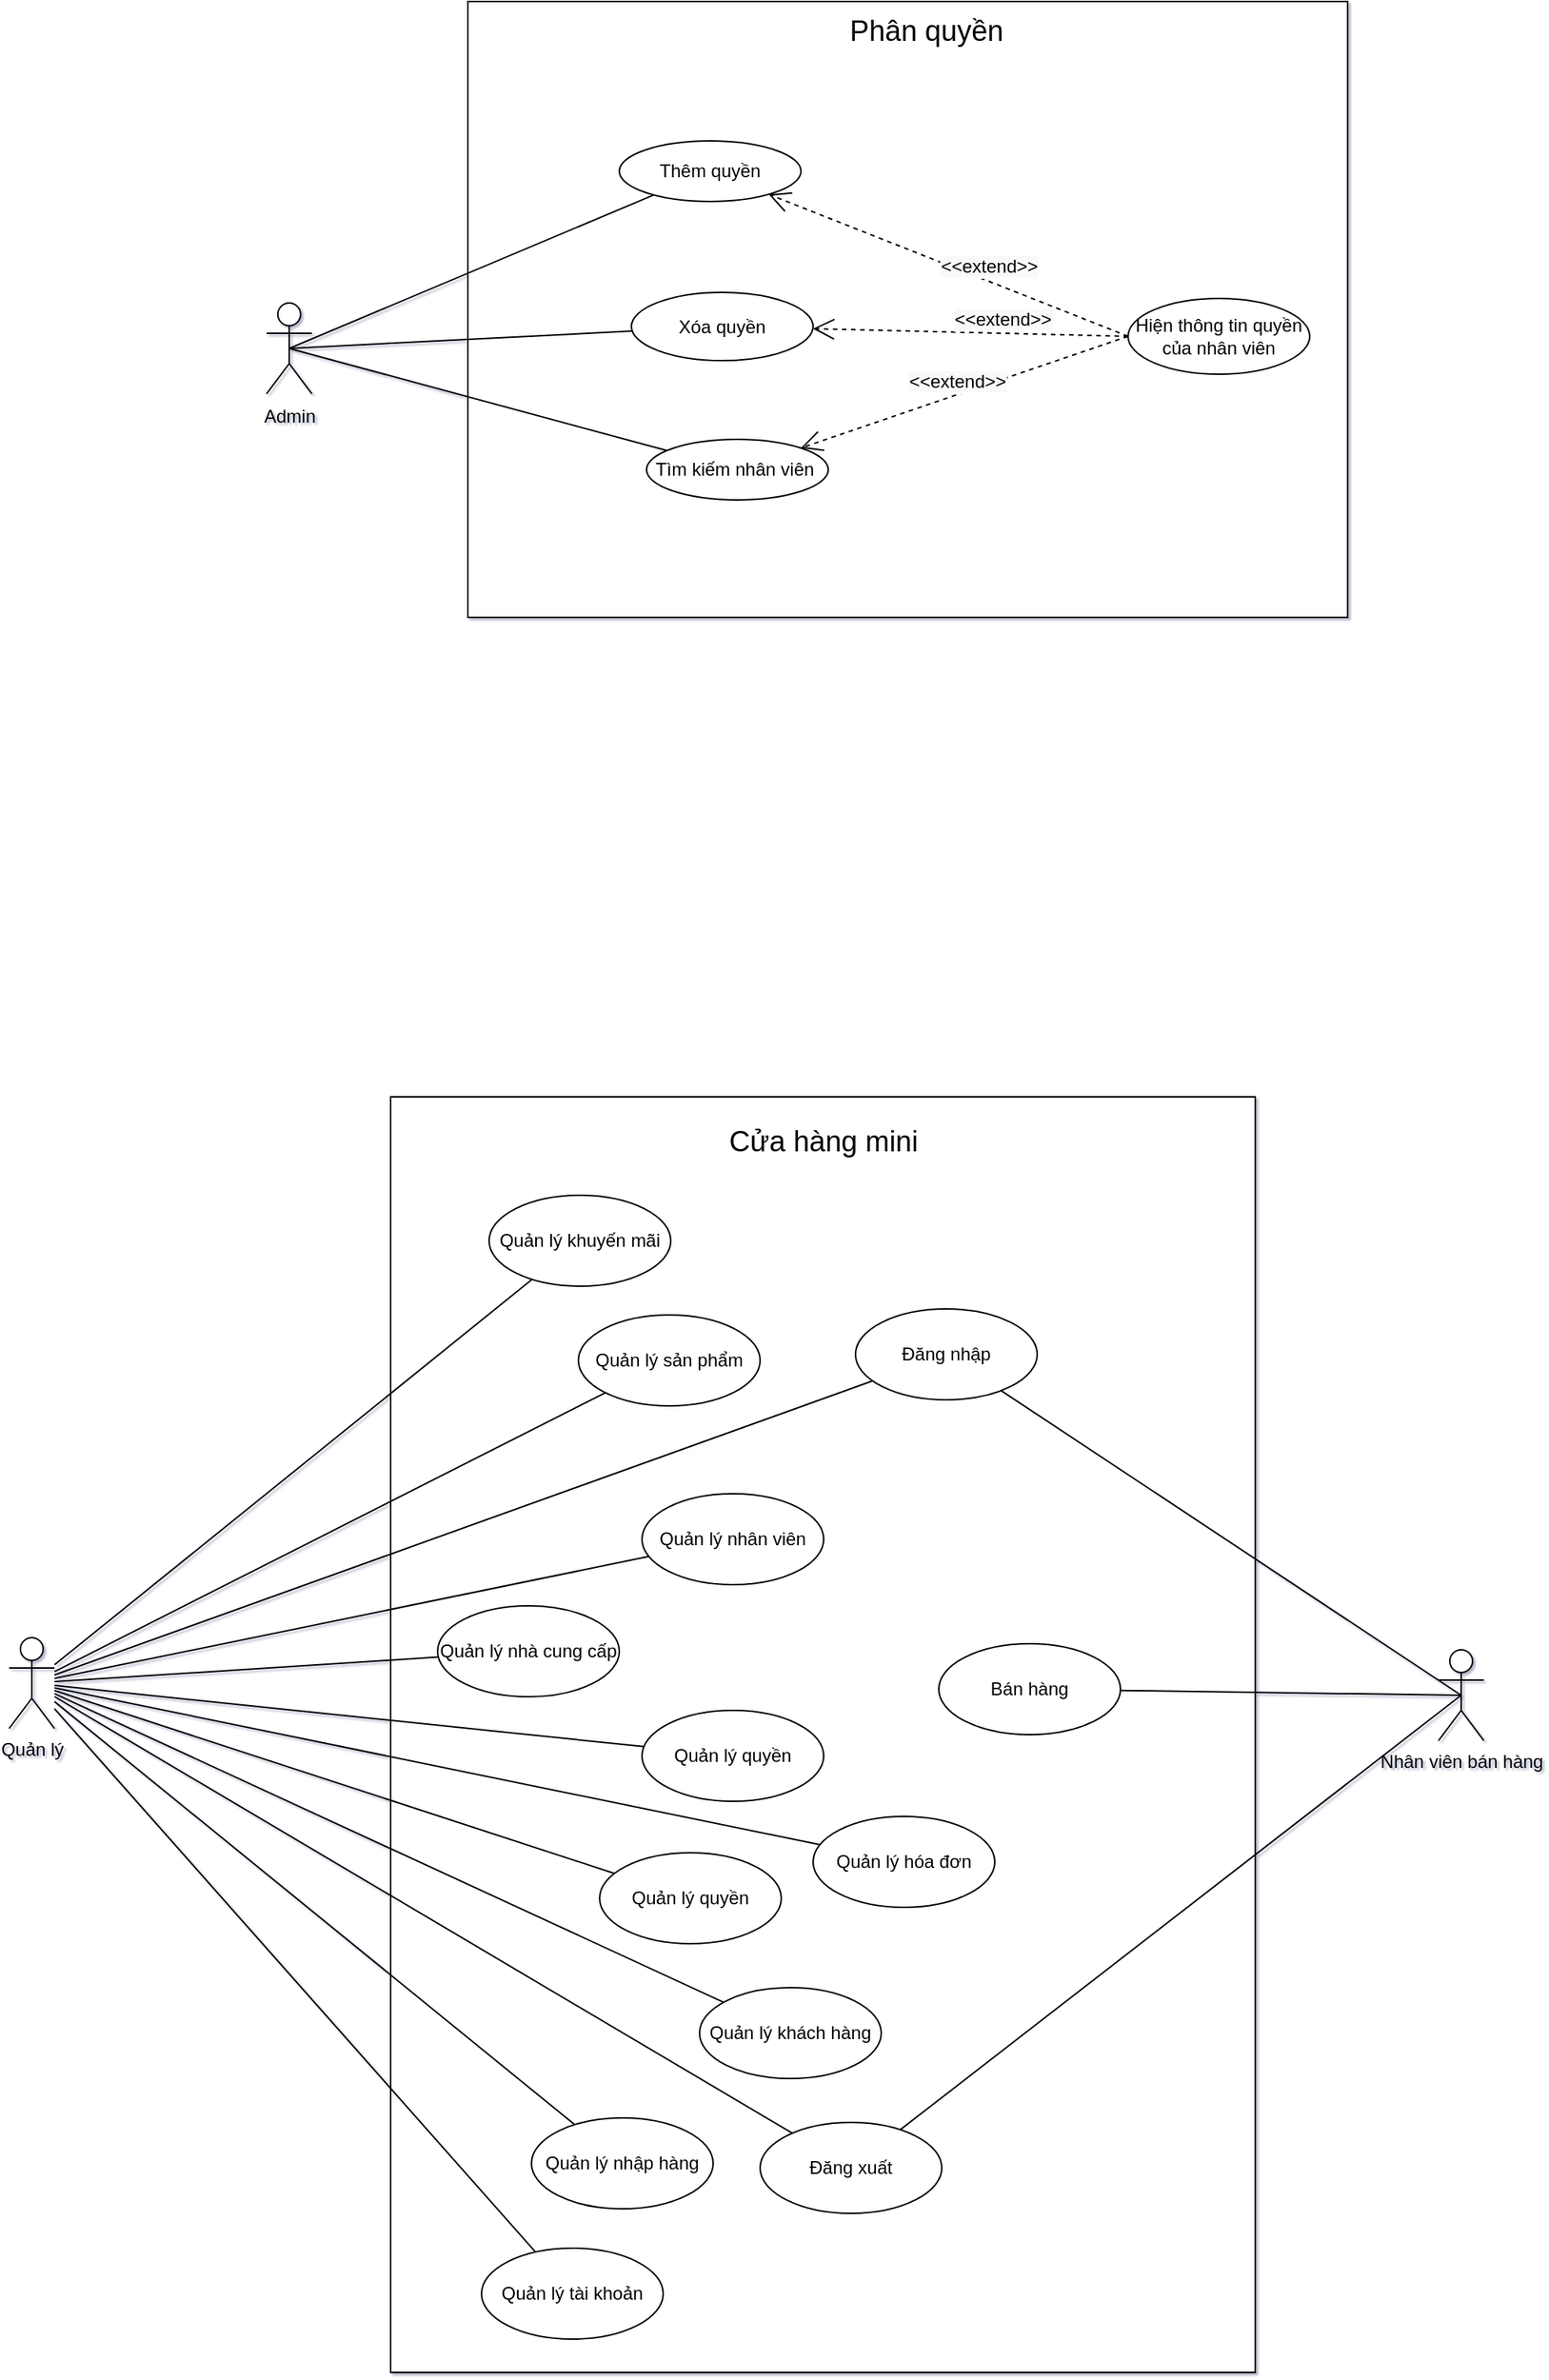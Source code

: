 <mxfile version="16.0.0" type="device"><diagram id="MllhTZW0DtR9NGBqVn_Q" name="Page-1"><mxGraphModel dx="1598" dy="855" grid="0" gridSize="10" guides="1" tooltips="1" connect="1" arrows="1" fold="1" page="0" pageScale="1" pageWidth="850" pageHeight="1100" background="#ffffff" math="0" shadow="1"><root><mxCell id="0"/><mxCell id="1" parent="0"/><mxCell id="4qs-Mr0hObbVekRPNDXX-34" value="" style="rounded=0;whiteSpace=wrap;html=1;" vertex="1" parent="1"><mxGeometry x="318" y="824" width="571" height="842" as="geometry"/></mxCell><mxCell id="-SbabApVQEK_wg_WFvru-2" value="" style="rounded=0;whiteSpace=wrap;html=1;" parent="1" vertex="1"><mxGeometry x="369" y="101" width="581" height="406.5" as="geometry"/></mxCell><mxCell id="-SbabApVQEK_wg_WFvru-3" value="" style="shape=umlActor;verticalLabelPosition=bottom;verticalAlign=top;html=1;outlineConnect=0;rounded=0;" parent="1" vertex="1"><mxGeometry x="236" y="300" width="30" height="60" as="geometry"/></mxCell><mxCell id="-SbabApVQEK_wg_WFvru-4" value="" style="endArrow=none;html=1;exitX=0.5;exitY=0.5;exitDx=0;exitDy=0;exitPerimeter=0;" parent="1" source="-SbabApVQEK_wg_WFvru-3" target="-SbabApVQEK_wg_WFvru-6" edge="1"><mxGeometry width="50" height="50" relative="1" as="geometry"><mxPoint x="60" y="270" as="sourcePoint"/><mxPoint x="414" y="320" as="targetPoint"/></mxGeometry></mxCell><mxCell id="-SbabApVQEK_wg_WFvru-6" value="Thêm quyền" style="ellipse;whiteSpace=wrap;html=1;" parent="1" vertex="1"><mxGeometry x="469" y="193" width="120" height="40" as="geometry"/></mxCell><mxCell id="-SbabApVQEK_wg_WFvru-7" value="Xóa quyền" style="ellipse;whiteSpace=wrap;html=1;" parent="1" vertex="1"><mxGeometry x="477" y="293" width="120" height="45" as="geometry"/></mxCell><mxCell id="-SbabApVQEK_wg_WFvru-15" value="Tìm kiếm nhân viên&amp;nbsp;" style="ellipse;whiteSpace=wrap;html=1;" parent="1" vertex="1"><mxGeometry x="487" y="390" width="120" height="40" as="geometry"/></mxCell><mxCell id="-SbabApVQEK_wg_WFvru-16" value="Hiện thông tin quyền của nhân viên" style="ellipse;whiteSpace=wrap;html=1;" parent="1" vertex="1"><mxGeometry x="805" y="297" width="120" height="50" as="geometry"/></mxCell><mxCell id="-SbabApVQEK_wg_WFvru-17" value="Phân quyền" style="text;html=1;strokeColor=none;fillColor=none;align=center;verticalAlign=middle;whiteSpace=wrap;rounded=0;fontSize=19;" parent="1" vertex="1"><mxGeometry x="562" y="106" width="220" height="30" as="geometry"/></mxCell><mxCell id="-SbabApVQEK_wg_WFvru-22" value="Admin" style="text;html=1;align=center;verticalAlign=middle;resizable=0;points=[];autosize=1;strokeColor=none;fillColor=none;fontSize=12;" parent="1" vertex="1"><mxGeometry x="221" y="360" width="60" height="30" as="geometry"/></mxCell><mxCell id="-SbabApVQEK_wg_WFvru-24" value="&lt;span style=&quot;font-size: 12px; background-color: rgb(248, 249, 250);&quot;&gt;&amp;lt;&amp;lt;extend&amp;gt;&amp;gt;&lt;/span&gt;" style="endArrow=open;endSize=12;dashed=1;html=1;rounded=0;strokeColor=#000000;exitX=0;exitY=0.5;exitDx=0;exitDy=0;" parent="1" source="-SbabApVQEK_wg_WFvru-16" target="-SbabApVQEK_wg_WFvru-7" edge="1"><mxGeometry x="-0.197" y="-9" width="160" relative="1" as="geometry"><mxPoint x="490" y="400" as="sourcePoint"/><mxPoint x="476.074" y="339.408" as="targetPoint"/><mxPoint as="offset"/></mxGeometry></mxCell><mxCell id="4qs-Mr0hObbVekRPNDXX-1" value="Quản lý" style="shape=umlActor;verticalLabelPosition=bottom;verticalAlign=top;html=1;outlineConnect=0;" vertex="1" parent="1"><mxGeometry x="66" y="1181" width="30" height="60" as="geometry"/></mxCell><mxCell id="4qs-Mr0hObbVekRPNDXX-2" value="Nhân viên bán hàng" style="shape=umlActor;verticalLabelPosition=bottom;verticalAlign=top;html=1;outlineConnect=0;" vertex="1" parent="1"><mxGeometry x="1010" y="1189" width="30" height="60" as="geometry"/></mxCell><mxCell id="4qs-Mr0hObbVekRPNDXX-3" value="Đăng nhập" style="ellipse;whiteSpace=wrap;html=1;verticalAlign=middle;" vertex="1" parent="1"><mxGeometry x="625" y="964" width="120" height="60" as="geometry"/></mxCell><mxCell id="4qs-Mr0hObbVekRPNDXX-5" value="" style="endArrow=none;html=1;rounded=0;" edge="1" parent="1" source="4qs-Mr0hObbVekRPNDXX-1" target="4qs-Mr0hObbVekRPNDXX-3"><mxGeometry width="50" height="50" relative="1" as="geometry"><mxPoint x="512" y="818" as="sourcePoint"/><mxPoint x="562" y="768" as="targetPoint"/></mxGeometry></mxCell><mxCell id="4qs-Mr0hObbVekRPNDXX-6" value="Quản lý hóa đơn" style="ellipse;whiteSpace=wrap;html=1;verticalAlign=middle;" vertex="1" parent="1"><mxGeometry x="597" y="1299" width="120" height="60" as="geometry"/></mxCell><mxCell id="4qs-Mr0hObbVekRPNDXX-7" value="Bán hàng" style="ellipse;whiteSpace=wrap;html=1;verticalAlign=middle;" vertex="1" parent="1"><mxGeometry x="680" y="1185" width="120" height="60" as="geometry"/></mxCell><mxCell id="4qs-Mr0hObbVekRPNDXX-8" value="Quản lý khuyến mãi" style="ellipse;whiteSpace=wrap;html=1;verticalAlign=middle;" vertex="1" parent="1"><mxGeometry x="383" y="889" width="120" height="60" as="geometry"/></mxCell><mxCell id="4qs-Mr0hObbVekRPNDXX-9" value="Quản lý nhân viên" style="ellipse;whiteSpace=wrap;html=1;verticalAlign=middle;" vertex="1" parent="1"><mxGeometry x="484" y="1086" width="120" height="60" as="geometry"/></mxCell><mxCell id="4qs-Mr0hObbVekRPNDXX-10" value="Quản lý nhập hàng" style="ellipse;whiteSpace=wrap;html=1;verticalAlign=middle;" vertex="1" parent="1"><mxGeometry x="411" y="1498" width="120" height="60" as="geometry"/></mxCell><mxCell id="4qs-Mr0hObbVekRPNDXX-11" value="Quản lý nhà cung cấp" style="ellipse;whiteSpace=wrap;html=1;verticalAlign=middle;" vertex="1" parent="1"><mxGeometry x="349" y="1160" width="120" height="60" as="geometry"/></mxCell><mxCell id="4qs-Mr0hObbVekRPNDXX-12" value="Quản lý sản phẩm" style="ellipse;whiteSpace=wrap;html=1;verticalAlign=middle;" vertex="1" parent="1"><mxGeometry x="442" y="968" width="120" height="60" as="geometry"/></mxCell><mxCell id="4qs-Mr0hObbVekRPNDXX-13" value="Đăng xuất" style="ellipse;whiteSpace=wrap;html=1;verticalAlign=middle;" vertex="1" parent="1"><mxGeometry x="562" y="1501" width="120" height="60" as="geometry"/></mxCell><mxCell id="4qs-Mr0hObbVekRPNDXX-14" value="Quản lý tài khoản" style="ellipse;whiteSpace=wrap;html=1;verticalAlign=middle;" vertex="1" parent="1"><mxGeometry x="378" y="1584" width="120" height="60" as="geometry"/></mxCell><mxCell id="4qs-Mr0hObbVekRPNDXX-15" value="Quản lý khách hàng" style="ellipse;whiteSpace=wrap;html=1;verticalAlign=middle;" vertex="1" parent="1"><mxGeometry x="522" y="1412" width="120" height="60" as="geometry"/></mxCell><mxCell id="4qs-Mr0hObbVekRPNDXX-16" value="Quản lý quyền" style="ellipse;whiteSpace=wrap;html=1;verticalAlign=middle;" vertex="1" parent="1"><mxGeometry x="484" y="1229" width="120" height="60" as="geometry"/></mxCell><mxCell id="4qs-Mr0hObbVekRPNDXX-17" value="Quản lý quyền" style="ellipse;whiteSpace=wrap;html=1;verticalAlign=middle;" vertex="1" parent="1"><mxGeometry x="456" y="1323" width="120" height="60" as="geometry"/></mxCell><mxCell id="4qs-Mr0hObbVekRPNDXX-18" value="" style="endArrow=none;html=1;rounded=0;" edge="1" parent="1" source="4qs-Mr0hObbVekRPNDXX-1" target="4qs-Mr0hObbVekRPNDXX-8"><mxGeometry width="50" height="50" relative="1" as="geometry"><mxPoint x="152" y="967" as="sourcePoint"/><mxPoint x="553.907" y="779.206" as="targetPoint"/></mxGeometry></mxCell><mxCell id="4qs-Mr0hObbVekRPNDXX-19" value="" style="endArrow=none;html=1;rounded=0;" edge="1" parent="1" source="4qs-Mr0hObbVekRPNDXX-1" target="4qs-Mr0hObbVekRPNDXX-11"><mxGeometry width="50" height="50" relative="1" as="geometry"><mxPoint x="177" y="941.496" as="sourcePoint"/><mxPoint x="412.179" y="917.917" as="targetPoint"/></mxGeometry></mxCell><mxCell id="4qs-Mr0hObbVekRPNDXX-20" value="" style="endArrow=none;html=1;rounded=0;" edge="1" parent="1" source="4qs-Mr0hObbVekRPNDXX-1" target="4qs-Mr0hObbVekRPNDXX-6"><mxGeometry width="50" height="50" relative="1" as="geometry"><mxPoint x="421" y="953" as="sourcePoint"/><mxPoint x="420.171" y="1024.059" as="targetPoint"/></mxGeometry></mxCell><mxCell id="4qs-Mr0hObbVekRPNDXX-21" value="" style="endArrow=none;html=1;rounded=0;" edge="1" parent="1" source="4qs-Mr0hObbVekRPNDXX-1" target="4qs-Mr0hObbVekRPNDXX-16"><mxGeometry width="50" height="50" relative="1" as="geometry"><mxPoint x="187" y="957.71" as="sourcePoint"/><mxPoint x="430.171" y="1034.059" as="targetPoint"/></mxGeometry></mxCell><mxCell id="4qs-Mr0hObbVekRPNDXX-22" value="" style="endArrow=none;html=1;rounded=0;" edge="1" parent="1" source="4qs-Mr0hObbVekRPNDXX-1" target="4qs-Mr0hObbVekRPNDXX-17"><mxGeometry width="50" height="50" relative="1" as="geometry"><mxPoint x="197" y="967.71" as="sourcePoint"/><mxPoint x="440.171" y="1044.059" as="targetPoint"/></mxGeometry></mxCell><mxCell id="4qs-Mr0hObbVekRPNDXX-23" value="" style="endArrow=none;html=1;rounded=0;" edge="1" parent="1" source="4qs-Mr0hObbVekRPNDXX-1" target="4qs-Mr0hObbVekRPNDXX-9"><mxGeometry width="50" height="50" relative="1" as="geometry"><mxPoint x="207" y="977.71" as="sourcePoint"/><mxPoint x="450.171" y="1054.059" as="targetPoint"/></mxGeometry></mxCell><mxCell id="4qs-Mr0hObbVekRPNDXX-24" value="" style="endArrow=none;html=1;rounded=0;" edge="1" parent="1" source="4qs-Mr0hObbVekRPNDXX-1" target="4qs-Mr0hObbVekRPNDXX-10"><mxGeometry width="50" height="50" relative="1" as="geometry"><mxPoint x="217" y="987.71" as="sourcePoint"/><mxPoint x="460.171" y="1064.059" as="targetPoint"/></mxGeometry></mxCell><mxCell id="4qs-Mr0hObbVekRPNDXX-25" value="" style="endArrow=none;html=1;rounded=0;" edge="1" parent="1" source="4qs-Mr0hObbVekRPNDXX-1" target="4qs-Mr0hObbVekRPNDXX-14"><mxGeometry width="50" height="50" relative="1" as="geometry"><mxPoint x="227" y="997.71" as="sourcePoint"/><mxPoint x="470.171" y="1074.059" as="targetPoint"/></mxGeometry></mxCell><mxCell id="4qs-Mr0hObbVekRPNDXX-26" value="" style="endArrow=none;html=1;rounded=0;" edge="1" parent="1" source="4qs-Mr0hObbVekRPNDXX-1" target="4qs-Mr0hObbVekRPNDXX-15"><mxGeometry width="50" height="50" relative="1" as="geometry"><mxPoint x="237" y="1007.71" as="sourcePoint"/><mxPoint x="480.171" y="1084.059" as="targetPoint"/></mxGeometry></mxCell><mxCell id="4qs-Mr0hObbVekRPNDXX-27" value="" style="endArrow=none;html=1;rounded=0;" edge="1" parent="1" source="4qs-Mr0hObbVekRPNDXX-1" target="4qs-Mr0hObbVekRPNDXX-12"><mxGeometry width="50" height="50" relative="1" as="geometry"><mxPoint x="177" y="947.294" as="sourcePoint"/><mxPoint x="871.829" y="1146.183" as="targetPoint"/></mxGeometry></mxCell><mxCell id="4qs-Mr0hObbVekRPNDXX-28" value="" style="endArrow=none;html=1;rounded=0;" edge="1" parent="1" source="4qs-Mr0hObbVekRPNDXX-1" target="4qs-Mr0hObbVekRPNDXX-13"><mxGeometry width="50" height="50" relative="1" as="geometry"><mxPoint x="11" y="1044" as="sourcePoint"/><mxPoint x="451.917" y="1309.106" as="targetPoint"/></mxGeometry></mxCell><mxCell id="4qs-Mr0hObbVekRPNDXX-29" value="" style="endArrow=none;html=1;rounded=0;exitX=0.5;exitY=0.5;exitDx=0;exitDy=0;exitPerimeter=0;" edge="1" parent="1" source="4qs-Mr0hObbVekRPNDXX-2" target="4qs-Mr0hObbVekRPNDXX-7"><mxGeometry width="50" height="50" relative="1" as="geometry"><mxPoint x="1057" y="1218" as="sourcePoint"/><mxPoint x="604.748" y="1069.813" as="targetPoint"/></mxGeometry></mxCell><mxCell id="4qs-Mr0hObbVekRPNDXX-31" value="" style="endArrow=none;html=1;rounded=0;exitX=0.5;exitY=0.5;exitDx=0;exitDy=0;exitPerimeter=0;" edge="1" parent="1" source="4qs-Mr0hObbVekRPNDXX-2" target="4qs-Mr0hObbVekRPNDXX-13"><mxGeometry width="50" height="50" relative="1" as="geometry"><mxPoint x="1227" y="1391" as="sourcePoint"/><mxPoint x="902.971" y="1229.067" as="targetPoint"/></mxGeometry></mxCell><mxCell id="4qs-Mr0hObbVekRPNDXX-32" value="" style="endArrow=none;html=1;rounded=0;exitX=0.5;exitY=0.5;exitDx=0;exitDy=0;exitPerimeter=0;" edge="1" parent="1" source="4qs-Mr0hObbVekRPNDXX-2" target="4qs-Mr0hObbVekRPNDXX-3"><mxGeometry width="50" height="50" relative="1" as="geometry"><mxPoint x="1258" y="1153" as="sourcePoint"/><mxPoint x="902.971" y="1229.067" as="targetPoint"/></mxGeometry></mxCell><mxCell id="4qs-Mr0hObbVekRPNDXX-36" value="" style="endArrow=none;html=1;exitX=0.5;exitY=0.5;exitDx=0;exitDy=0;exitPerimeter=0;" edge="1" parent="1" source="-SbabApVQEK_wg_WFvru-3" target="-SbabApVQEK_wg_WFvru-7"><mxGeometry width="50" height="50" relative="1" as="geometry"><mxPoint x="175" y="340" as="sourcePoint"/><mxPoint x="424" y="330" as="targetPoint"/></mxGeometry></mxCell><mxCell id="4qs-Mr0hObbVekRPNDXX-38" value="" style="endArrow=none;html=1;exitX=0.5;exitY=0.5;exitDx=0;exitDy=0;exitPerimeter=0;" edge="1" parent="1" source="-SbabApVQEK_wg_WFvru-3" target="-SbabApVQEK_wg_WFvru-15"><mxGeometry width="50" height="50" relative="1" as="geometry"><mxPoint x="195" y="360" as="sourcePoint"/><mxPoint x="444" y="350" as="targetPoint"/></mxGeometry></mxCell><mxCell id="4qs-Mr0hObbVekRPNDXX-43" value="&lt;span style=&quot;font-size: 12px; background-color: rgb(248, 249, 250);&quot;&gt;&amp;lt;&amp;lt;extend&amp;gt;&amp;gt;&lt;/span&gt;" style="endArrow=open;endSize=12;dashed=1;html=1;rounded=0;strokeColor=#000000;exitX=0;exitY=0.5;exitDx=0;exitDy=0;" edge="1" parent="1" source="-SbabApVQEK_wg_WFvru-16" target="-SbabApVQEK_wg_WFvru-6"><mxGeometry x="-0.197" y="-9" width="160" relative="1" as="geometry"><mxPoint x="782.01" y="323.465" as="sourcePoint"/><mxPoint x="606.992" y="325.13" as="targetPoint"/><mxPoint as="offset"/></mxGeometry></mxCell><mxCell id="4qs-Mr0hObbVekRPNDXX-44" value="&lt;span style=&quot;font-size: 12px; background-color: rgb(248, 249, 250);&quot;&gt;&amp;lt;&amp;lt;extend&amp;gt;&amp;gt;&lt;/span&gt;" style="endArrow=open;endSize=12;dashed=1;html=1;rounded=0;strokeColor=#000000;exitX=0;exitY=0.5;exitDx=0;exitDy=0;" edge="1" parent="1" source="-SbabApVQEK_wg_WFvru-16" target="-SbabApVQEK_wg_WFvru-15"><mxGeometry x="0.022" y="-8" width="160" relative="1" as="geometry"><mxPoint x="792.01" y="333.465" as="sourcePoint"/><mxPoint x="616.992" y="335.13" as="targetPoint"/><mxPoint as="offset"/></mxGeometry></mxCell><mxCell id="4qs-Mr0hObbVekRPNDXX-46" value="Cửa hàng mini" style="text;html=1;strokeColor=none;fillColor=none;align=center;verticalAlign=middle;whiteSpace=wrap;rounded=0;fontSize=19;" vertex="1" parent="1"><mxGeometry x="493.5" y="839" width="220" height="30" as="geometry"/></mxCell></root></mxGraphModel></diagram></mxfile>